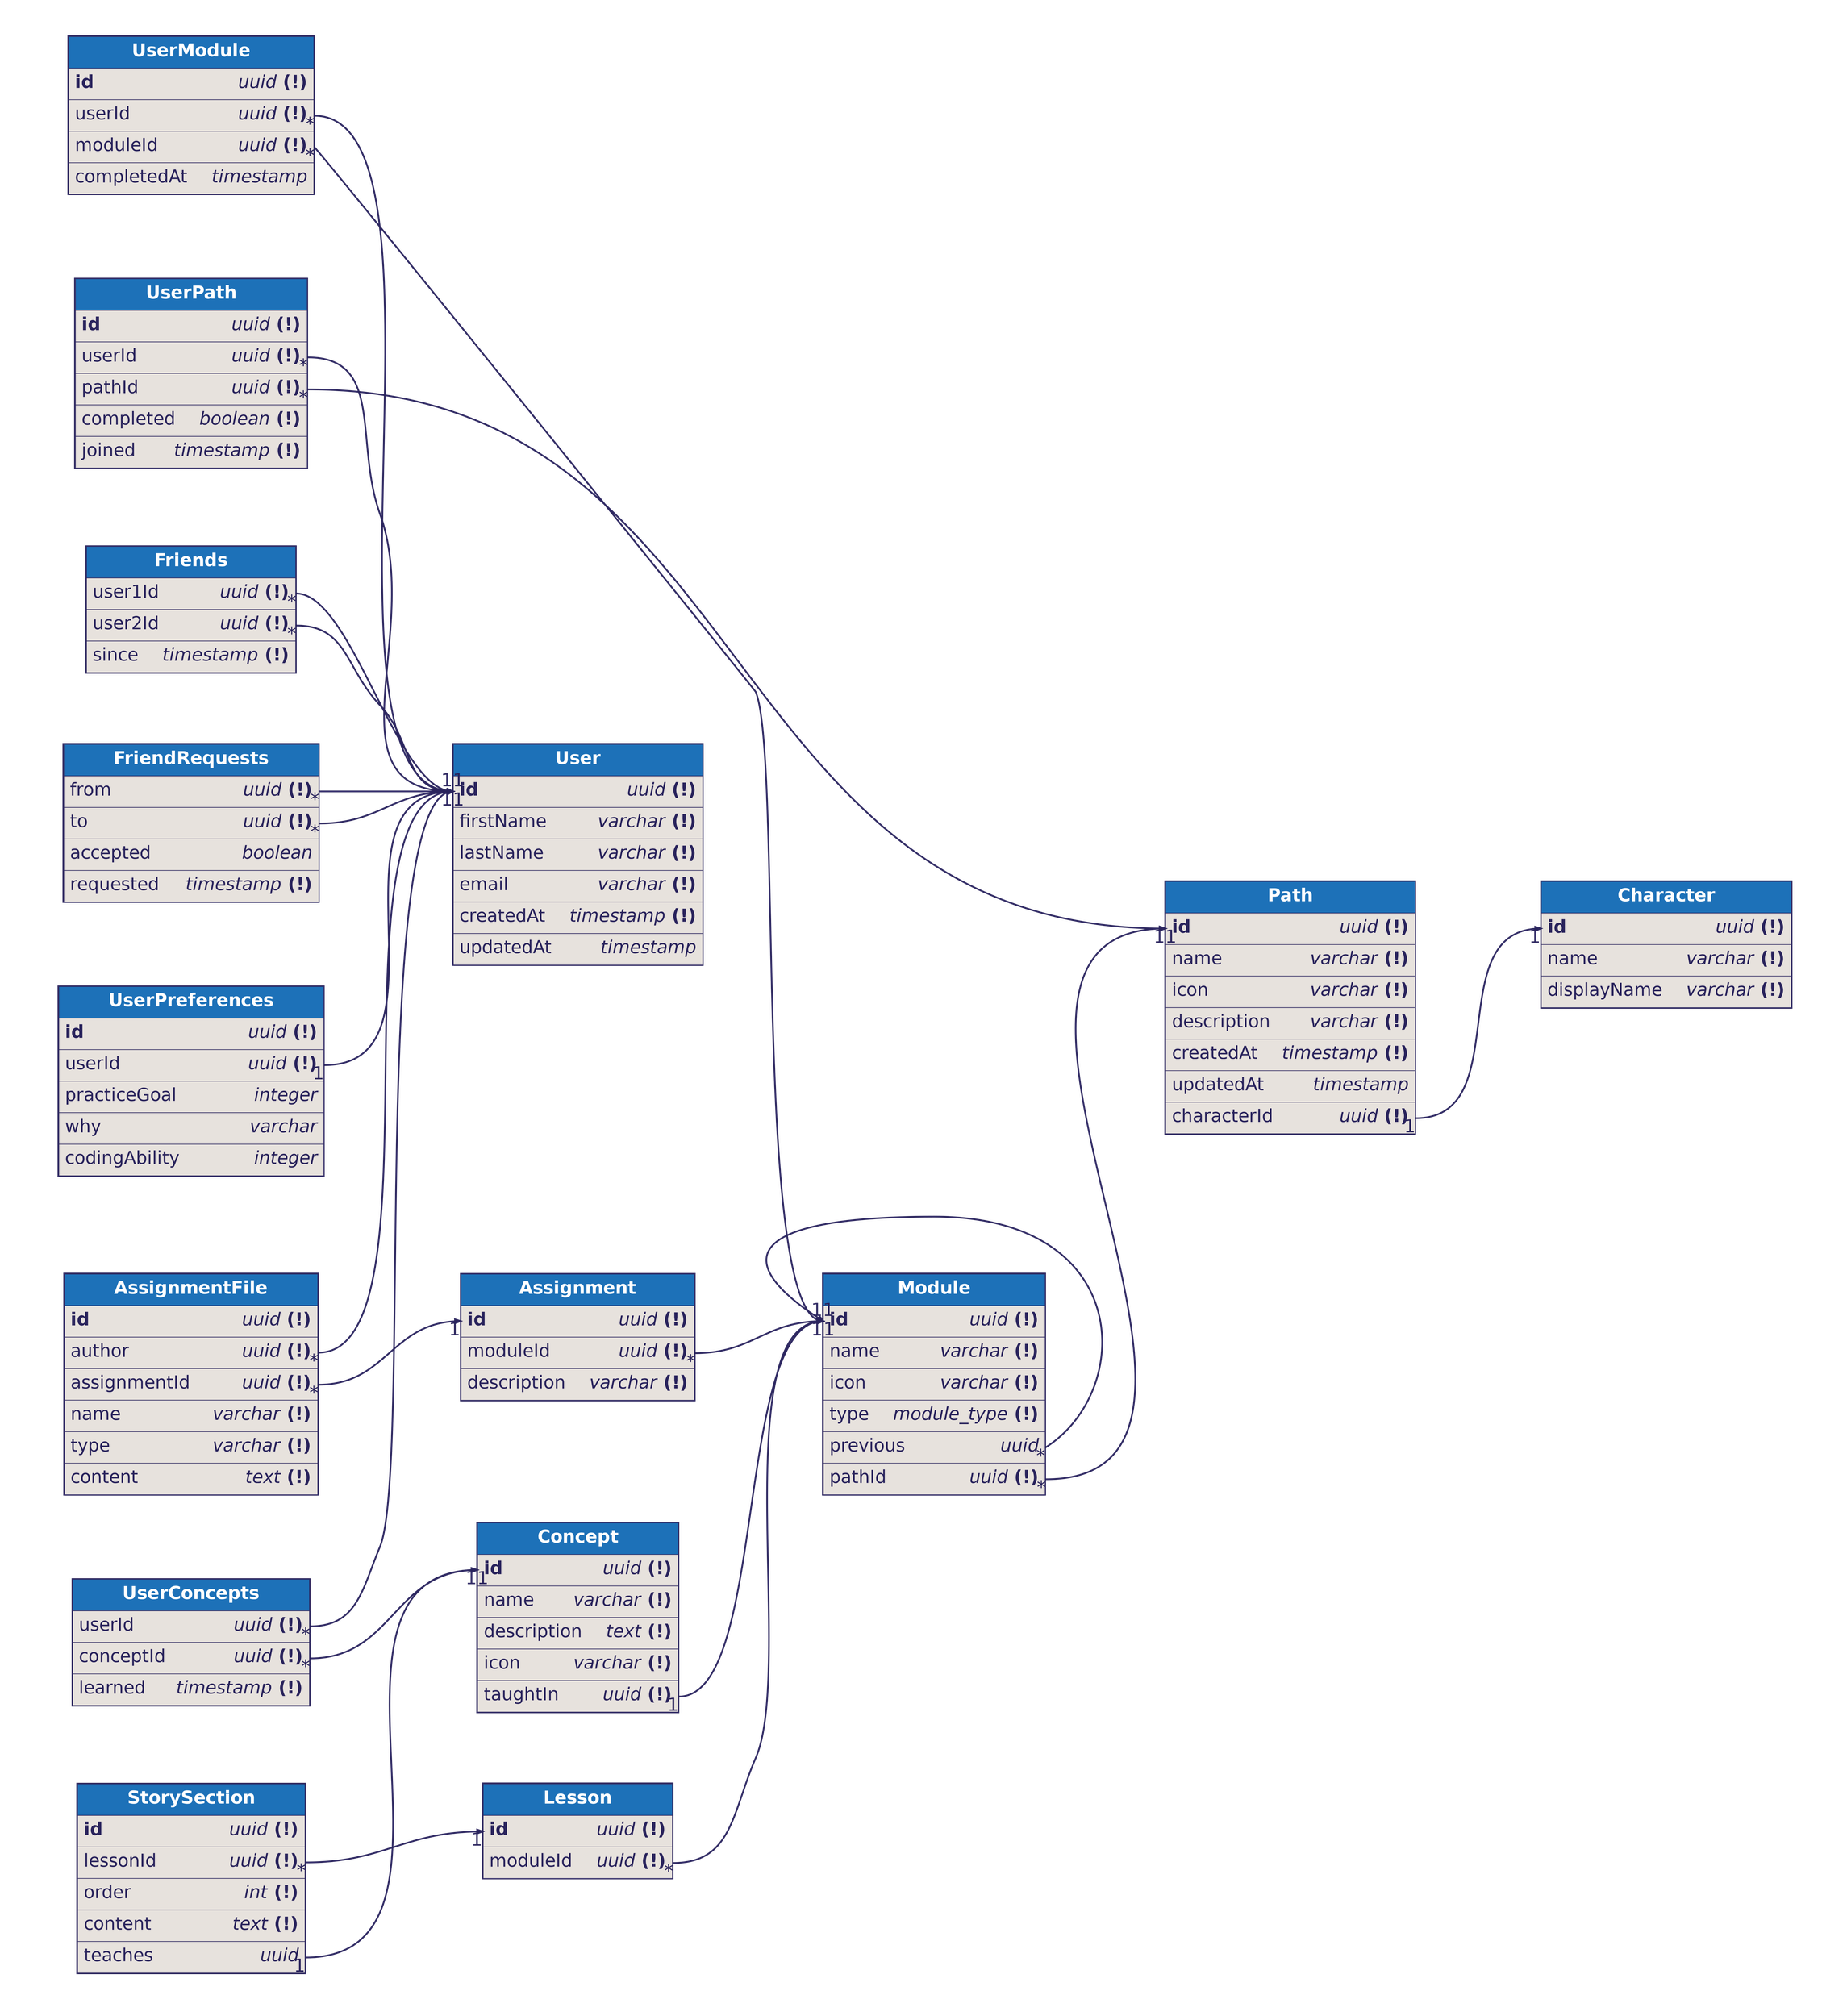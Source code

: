 digraph dbml {
      rankdir=LR;
      graph [fontname="helvetica", fontsize=32, fontcolor="#29235c", bgcolor="transparent"];
      node [penwidth=0, margin=0, fontname="helvetica", fontsize=32, fontcolor="#29235c"];
      edge [fontname="helvetica", fontsize=32, fontcolor="#29235c", color="#29235c"];

      
      
      "User" [id=User;label=<<TABLE BORDER="2" COLOR="#29235c" CELLBORDER="1" CELLSPACING="0" CELLPADDING="10" >
      <TR><TD PORT="f0" WIDTH="150" BGCOLOR="#1d71b8"><font color="#ffffff"><B>       User       </B></font></TD></TR>
<TR><TD ALIGN="left" PORT="f1" BGCOLOR="#e7e2dd">
      <TABLE CELLPADDING="0" CELLSPACING="0" BORDER="0">
        <TR>
          <TD ALIGN="LEFT"><b>id</b><FONT>    </FONT></TD>
          <TD ALIGN="RIGHT"><font><i>uuid</i> <b>(!)</b></font></TD>
        </TR>
      </TABLE>
    </TD></TR>
<TR><TD ALIGN="left" PORT="f2" BGCOLOR="#e7e2dd">
      <TABLE CELLPADDING="0" CELLSPACING="0" BORDER="0">
        <TR>
          <TD ALIGN="LEFT">firstName<FONT>    </FONT></TD>
          <TD ALIGN="RIGHT"><font><i>varchar</i> <b>(!)</b></font></TD>
        </TR>
      </TABLE>
    </TD></TR>
<TR><TD ALIGN="left" PORT="f3" BGCOLOR="#e7e2dd">
      <TABLE CELLPADDING="0" CELLSPACING="0" BORDER="0">
        <TR>
          <TD ALIGN="LEFT">lastName<FONT>    </FONT></TD>
          <TD ALIGN="RIGHT"><font><i>varchar</i> <b>(!)</b></font></TD>
        </TR>
      </TABLE>
    </TD></TR>
<TR><TD ALIGN="left" PORT="f4" BGCOLOR="#e7e2dd">
      <TABLE CELLPADDING="0" CELLSPACING="0" BORDER="0">
        <TR>
          <TD ALIGN="LEFT">email<FONT>    </FONT></TD>
          <TD ALIGN="RIGHT"><font><i>varchar</i> <b>(!)</b></font></TD>
        </TR>
      </TABLE>
    </TD></TR>
<TR><TD ALIGN="left" PORT="f5" BGCOLOR="#e7e2dd">
      <TABLE CELLPADDING="0" CELLSPACING="0" BORDER="0">
        <TR>
          <TD ALIGN="LEFT">createdAt<FONT>    </FONT></TD>
          <TD ALIGN="RIGHT"><font><i>timestamp</i> <b>(!)</b></font></TD>
        </TR>
      </TABLE>
    </TD></TR>
<TR><TD ALIGN="left" PORT="f6" BGCOLOR="#e7e2dd">
      <TABLE CELLPADDING="0" CELLSPACING="0" BORDER="0">
        <TR>
          <TD ALIGN="LEFT">updatedAt<FONT>    </FONT></TD>
          <TD ALIGN="RIGHT"><font><i>timestamp</i></font></TD>
        </TR>
      </TABLE>
    </TD></TR>
    </TABLE>>];
"User" [id=User;label=<<TABLE BORDER="2" COLOR="#29235c" CELLBORDER="1" CELLSPACING="0" CELLPADDING="10" >
      <TR><TD PORT="f0" WIDTH="150" BGCOLOR="#1d71b8"><font color="#ffffff"><B>       User       </B></font></TD></TR>
<TR><TD ALIGN="left" PORT="f1" BGCOLOR="#e7e2dd">
      <TABLE CELLPADDING="0" CELLSPACING="0" BORDER="0">
        <TR>
          <TD ALIGN="LEFT"><b>id</b><FONT>    </FONT></TD>
          <TD ALIGN="RIGHT"><font><i>uuid</i> <b>(!)</b></font></TD>
        </TR>
      </TABLE>
    </TD></TR>
<TR><TD ALIGN="left" PORT="f2" BGCOLOR="#e7e2dd">
      <TABLE CELLPADDING="0" CELLSPACING="0" BORDER="0">
        <TR>
          <TD ALIGN="LEFT">firstName<FONT>    </FONT></TD>
          <TD ALIGN="RIGHT"><font><i>varchar</i> <b>(!)</b></font></TD>
        </TR>
      </TABLE>
    </TD></TR>
<TR><TD ALIGN="left" PORT="f3" BGCOLOR="#e7e2dd">
      <TABLE CELLPADDING="0" CELLSPACING="0" BORDER="0">
        <TR>
          <TD ALIGN="LEFT">lastName<FONT>    </FONT></TD>
          <TD ALIGN="RIGHT"><font><i>varchar</i> <b>(!)</b></font></TD>
        </TR>
      </TABLE>
    </TD></TR>
<TR><TD ALIGN="left" PORT="f4" BGCOLOR="#e7e2dd">
      <TABLE CELLPADDING="0" CELLSPACING="0" BORDER="0">
        <TR>
          <TD ALIGN="LEFT">email<FONT>    </FONT></TD>
          <TD ALIGN="RIGHT"><font><i>varchar</i> <b>(!)</b></font></TD>
        </TR>
      </TABLE>
    </TD></TR>
<TR><TD ALIGN="left" PORT="f5" BGCOLOR="#e7e2dd">
      <TABLE CELLPADDING="0" CELLSPACING="0" BORDER="0">
        <TR>
          <TD ALIGN="LEFT">createdAt<FONT>    </FONT></TD>
          <TD ALIGN="RIGHT"><font><i>timestamp</i> <b>(!)</b></font></TD>
        </TR>
      </TABLE>
    </TD></TR>
<TR><TD ALIGN="left" PORT="f6" BGCOLOR="#e7e2dd">
      <TABLE CELLPADDING="0" CELLSPACING="0" BORDER="0">
        <TR>
          <TD ALIGN="LEFT">updatedAt<FONT>    </FONT></TD>
          <TD ALIGN="RIGHT"><font><i>timestamp</i></font></TD>
        </TR>
      </TABLE>
    </TD></TR>
    </TABLE>>];
"UserPreferences" [id=UserPreferences;label=<<TABLE BORDER="2" COLOR="#29235c" CELLBORDER="1" CELLSPACING="0" CELLPADDING="10" >
      <TR><TD PORT="f0" WIDTH="150" BGCOLOR="#1d71b8"><font color="#ffffff"><B>       UserPreferences       </B></font></TD></TR>
<TR><TD ALIGN="left" PORT="f1" BGCOLOR="#e7e2dd">
      <TABLE CELLPADDING="0" CELLSPACING="0" BORDER="0">
        <TR>
          <TD ALIGN="LEFT"><b>id</b><FONT>    </FONT></TD>
          <TD ALIGN="RIGHT"><font><i>uuid</i> <b>(!)</b></font></TD>
        </TR>
      </TABLE>
    </TD></TR>
<TR><TD ALIGN="left" PORT="f2" BGCOLOR="#e7e2dd">
      <TABLE CELLPADDING="0" CELLSPACING="0" BORDER="0">
        <TR>
          <TD ALIGN="LEFT">userId<FONT>    </FONT></TD>
          <TD ALIGN="RIGHT"><font><i>uuid</i> <b>(!)</b></font></TD>
        </TR>
      </TABLE>
    </TD></TR>
<TR><TD ALIGN="left" PORT="f3" BGCOLOR="#e7e2dd">
      <TABLE CELLPADDING="0" CELLSPACING="0" BORDER="0">
        <TR>
          <TD ALIGN="LEFT">practiceGoal<FONT>    </FONT></TD>
          <TD ALIGN="RIGHT"><font><i>integer</i></font></TD>
        </TR>
      </TABLE>
    </TD></TR>
<TR><TD ALIGN="left" PORT="f4" BGCOLOR="#e7e2dd">
      <TABLE CELLPADDING="0" CELLSPACING="0" BORDER="0">
        <TR>
          <TD ALIGN="LEFT">why<FONT>    </FONT></TD>
          <TD ALIGN="RIGHT"><font><i>varchar</i></font></TD>
        </TR>
      </TABLE>
    </TD></TR>
<TR><TD ALIGN="left" PORT="f5" BGCOLOR="#e7e2dd">
      <TABLE CELLPADDING="0" CELLSPACING="0" BORDER="0">
        <TR>
          <TD ALIGN="LEFT">codingAbility<FONT>    </FONT></TD>
          <TD ALIGN="RIGHT"><font><i>integer</i></font></TD>
        </TR>
      </TABLE>
    </TD></TR>
    </TABLE>>];
"Path" [id=Path;label=<<TABLE BORDER="2" COLOR="#29235c" CELLBORDER="1" CELLSPACING="0" CELLPADDING="10" >
      <TR><TD PORT="f0" WIDTH="150" BGCOLOR="#1d71b8"><font color="#ffffff"><B>       Path       </B></font></TD></TR>
<TR><TD ALIGN="left" PORT="f1" BGCOLOR="#e7e2dd">
      <TABLE CELLPADDING="0" CELLSPACING="0" BORDER="0">
        <TR>
          <TD ALIGN="LEFT"><b>id</b><FONT>    </FONT></TD>
          <TD ALIGN="RIGHT"><font><i>uuid</i> <b>(!)</b></font></TD>
        </TR>
      </TABLE>
    </TD></TR>
<TR><TD ALIGN="left" PORT="f2" BGCOLOR="#e7e2dd">
      <TABLE CELLPADDING="0" CELLSPACING="0" BORDER="0">
        <TR>
          <TD ALIGN="LEFT">name<FONT>    </FONT></TD>
          <TD ALIGN="RIGHT"><font><i>varchar</i> <b>(!)</b></font></TD>
        </TR>
      </TABLE>
    </TD></TR>
<TR><TD ALIGN="left" PORT="f3" BGCOLOR="#e7e2dd">
      <TABLE CELLPADDING="0" CELLSPACING="0" BORDER="0">
        <TR>
          <TD ALIGN="LEFT">icon<FONT>    </FONT></TD>
          <TD ALIGN="RIGHT"><font><i>varchar</i> <b>(!)</b></font></TD>
        </TR>
      </TABLE>
    </TD></TR>
<TR><TD ALIGN="left" PORT="f4" BGCOLOR="#e7e2dd">
      <TABLE CELLPADDING="0" CELLSPACING="0" BORDER="0">
        <TR>
          <TD ALIGN="LEFT">description<FONT>    </FONT></TD>
          <TD ALIGN="RIGHT"><font><i>varchar</i> <b>(!)</b></font></TD>
        </TR>
      </TABLE>
    </TD></TR>
<TR><TD ALIGN="left" PORT="f5" BGCOLOR="#e7e2dd">
      <TABLE CELLPADDING="0" CELLSPACING="0" BORDER="0">
        <TR>
          <TD ALIGN="LEFT">createdAt<FONT>    </FONT></TD>
          <TD ALIGN="RIGHT"><font><i>timestamp</i> <b>(!)</b></font></TD>
        </TR>
      </TABLE>
    </TD></TR>
<TR><TD ALIGN="left" PORT="f6" BGCOLOR="#e7e2dd">
      <TABLE CELLPADDING="0" CELLSPACING="0" BORDER="0">
        <TR>
          <TD ALIGN="LEFT">updatedAt<FONT>    </FONT></TD>
          <TD ALIGN="RIGHT"><font><i>timestamp</i></font></TD>
        </TR>
      </TABLE>
    </TD></TR>
<TR><TD ALIGN="left" PORT="f7" BGCOLOR="#e7e2dd">
      <TABLE CELLPADDING="0" CELLSPACING="0" BORDER="0">
        <TR>
          <TD ALIGN="LEFT">characterId<FONT>    </FONT></TD>
          <TD ALIGN="RIGHT"><font><i>uuid</i> <b>(!)</b></font></TD>
        </TR>
      </TABLE>
    </TD></TR>
    </TABLE>>];
"UserPath" [id=UserPath;label=<<TABLE BORDER="2" COLOR="#29235c" CELLBORDER="1" CELLSPACING="0" CELLPADDING="10" >
      <TR><TD PORT="f0" WIDTH="150" BGCOLOR="#1d71b8"><font color="#ffffff"><B>       UserPath       </B></font></TD></TR>
<TR><TD ALIGN="left" PORT="f1" BGCOLOR="#e7e2dd">
      <TABLE CELLPADDING="0" CELLSPACING="0" BORDER="0">
        <TR>
          <TD ALIGN="LEFT"><b>id</b><FONT>    </FONT></TD>
          <TD ALIGN="RIGHT"><font><i>uuid</i> <b>(!)</b></font></TD>
        </TR>
      </TABLE>
    </TD></TR>
<TR><TD ALIGN="left" PORT="f2" BGCOLOR="#e7e2dd">
      <TABLE CELLPADDING="0" CELLSPACING="0" BORDER="0">
        <TR>
          <TD ALIGN="LEFT">userId<FONT>    </FONT></TD>
          <TD ALIGN="RIGHT"><font><i>uuid</i> <b>(!)</b></font></TD>
        </TR>
      </TABLE>
    </TD></TR>
<TR><TD ALIGN="left" PORT="f3" BGCOLOR="#e7e2dd">
      <TABLE CELLPADDING="0" CELLSPACING="0" BORDER="0">
        <TR>
          <TD ALIGN="LEFT">pathId<FONT>    </FONT></TD>
          <TD ALIGN="RIGHT"><font><i>uuid</i> <b>(!)</b></font></TD>
        </TR>
      </TABLE>
    </TD></TR>
<TR><TD ALIGN="left" PORT="f4" BGCOLOR="#e7e2dd">
      <TABLE CELLPADDING="0" CELLSPACING="0" BORDER="0">
        <TR>
          <TD ALIGN="LEFT">completed<FONT>    </FONT></TD>
          <TD ALIGN="RIGHT"><font><i>boolean</i> <b>(!)</b></font></TD>
        </TR>
      </TABLE>
    </TD></TR>
<TR><TD ALIGN="left" PORT="f5" BGCOLOR="#e7e2dd">
      <TABLE CELLPADDING="0" CELLSPACING="0" BORDER="0">
        <TR>
          <TD ALIGN="LEFT">joined<FONT>    </FONT></TD>
          <TD ALIGN="RIGHT"><font><i>timestamp</i> <b>(!)</b></font></TD>
        </TR>
      </TABLE>
    </TD></TR>
    </TABLE>>];
"Concept" [id=Concept;label=<<TABLE BORDER="2" COLOR="#29235c" CELLBORDER="1" CELLSPACING="0" CELLPADDING="10" >
      <TR><TD PORT="f0" WIDTH="150" BGCOLOR="#1d71b8"><font color="#ffffff"><B>       Concept       </B></font></TD></TR>
<TR><TD ALIGN="left" PORT="f1" BGCOLOR="#e7e2dd">
      <TABLE CELLPADDING="0" CELLSPACING="0" BORDER="0">
        <TR>
          <TD ALIGN="LEFT"><b>id</b><FONT>    </FONT></TD>
          <TD ALIGN="RIGHT"><font><i>uuid</i> <b>(!)</b></font></TD>
        </TR>
      </TABLE>
    </TD></TR>
<TR><TD ALIGN="left" PORT="f2" BGCOLOR="#e7e2dd">
      <TABLE CELLPADDING="0" CELLSPACING="0" BORDER="0">
        <TR>
          <TD ALIGN="LEFT">name<FONT>    </FONT></TD>
          <TD ALIGN="RIGHT"><font><i>varchar</i> <b>(!)</b></font></TD>
        </TR>
      </TABLE>
    </TD></TR>
<TR><TD ALIGN="left" PORT="f3" BGCOLOR="#e7e2dd">
      <TABLE CELLPADDING="0" CELLSPACING="0" BORDER="0">
        <TR>
          <TD ALIGN="LEFT">description<FONT>    </FONT></TD>
          <TD ALIGN="RIGHT"><font><i>text</i> <b>(!)</b></font></TD>
        </TR>
      </TABLE>
    </TD></TR>
<TR><TD ALIGN="left" PORT="f4" BGCOLOR="#e7e2dd">
      <TABLE CELLPADDING="0" CELLSPACING="0" BORDER="0">
        <TR>
          <TD ALIGN="LEFT">icon<FONT>    </FONT></TD>
          <TD ALIGN="RIGHT"><font><i>varchar</i> <b>(!)</b></font></TD>
        </TR>
      </TABLE>
    </TD></TR>
<TR><TD ALIGN="left" PORT="f5" BGCOLOR="#e7e2dd">
      <TABLE CELLPADDING="0" CELLSPACING="0" BORDER="0">
        <TR>
          <TD ALIGN="LEFT">taughtIn<FONT>    </FONT></TD>
          <TD ALIGN="RIGHT"><font><i>uuid</i> <b>(!)</b></font></TD>
        </TR>
      </TABLE>
    </TD></TR>
    </TABLE>>];
"UserConcepts" [id=UserConcepts;label=<<TABLE BORDER="2" COLOR="#29235c" CELLBORDER="1" CELLSPACING="0" CELLPADDING="10" >
      <TR><TD PORT="f0" WIDTH="150" BGCOLOR="#1d71b8"><font color="#ffffff"><B>       UserConcepts       </B></font></TD></TR>
<TR><TD ALIGN="left" PORT="f1" BGCOLOR="#e7e2dd">
      <TABLE CELLPADDING="0" CELLSPACING="0" BORDER="0">
        <TR>
          <TD ALIGN="LEFT">userId<FONT>    </FONT></TD>
          <TD ALIGN="RIGHT"><font><i>uuid</i> <b>(!)</b></font></TD>
        </TR>
      </TABLE>
    </TD></TR>
<TR><TD ALIGN="left" PORT="f2" BGCOLOR="#e7e2dd">
      <TABLE CELLPADDING="0" CELLSPACING="0" BORDER="0">
        <TR>
          <TD ALIGN="LEFT">conceptId<FONT>    </FONT></TD>
          <TD ALIGN="RIGHT"><font><i>uuid</i> <b>(!)</b></font></TD>
        </TR>
      </TABLE>
    </TD></TR>
<TR><TD ALIGN="left" PORT="f3" BGCOLOR="#e7e2dd">
      <TABLE CELLPADDING="0" CELLSPACING="0" BORDER="0">
        <TR>
          <TD ALIGN="LEFT">learned<FONT>    </FONT></TD>
          <TD ALIGN="RIGHT"><font><i>timestamp</i> <b>(!)</b></font></TD>
        </TR>
      </TABLE>
    </TD></TR>
    </TABLE>>];
"Module" [id=Module;label=<<TABLE BORDER="2" COLOR="#29235c" CELLBORDER="1" CELLSPACING="0" CELLPADDING="10" >
      <TR><TD PORT="f0" WIDTH="150" BGCOLOR="#1d71b8"><font color="#ffffff"><B>       Module       </B></font></TD></TR>
<TR><TD ALIGN="left" PORT="f1" BGCOLOR="#e7e2dd">
      <TABLE CELLPADDING="0" CELLSPACING="0" BORDER="0">
        <TR>
          <TD ALIGN="LEFT"><b>id</b><FONT>    </FONT></TD>
          <TD ALIGN="RIGHT"><font><i>uuid</i> <b>(!)</b></font></TD>
        </TR>
      </TABLE>
    </TD></TR>
<TR><TD ALIGN="left" PORT="f2" BGCOLOR="#e7e2dd">
      <TABLE CELLPADDING="0" CELLSPACING="0" BORDER="0">
        <TR>
          <TD ALIGN="LEFT">name<FONT>    </FONT></TD>
          <TD ALIGN="RIGHT"><font><i>varchar</i> <b>(!)</b></font></TD>
        </TR>
      </TABLE>
    </TD></TR>
<TR><TD ALIGN="left" PORT="f3" BGCOLOR="#e7e2dd">
      <TABLE CELLPADDING="0" CELLSPACING="0" BORDER="0">
        <TR>
          <TD ALIGN="LEFT">icon<FONT>    </FONT></TD>
          <TD ALIGN="RIGHT"><font><i>varchar</i> <b>(!)</b></font></TD>
        </TR>
      </TABLE>
    </TD></TR>
<TR><TD ALIGN="left" PORT="f4" BGCOLOR="#e7e2dd">
      <TABLE CELLPADDING="0" CELLSPACING="0" BORDER="0">
        <TR>
          <TD ALIGN="LEFT">type<FONT>    </FONT></TD>
          <TD ALIGN="RIGHT"><font><i>module_type</i> <b>(!)</b></font></TD>
        </TR>
      </TABLE>
    </TD></TR>
<TR><TD ALIGN="left" PORT="f5" BGCOLOR="#e7e2dd">
      <TABLE CELLPADDING="0" CELLSPACING="0" BORDER="0">
        <TR>
          <TD ALIGN="LEFT">previous<FONT>    </FONT></TD>
          <TD ALIGN="RIGHT"><font><i>uuid</i></font></TD>
        </TR>
      </TABLE>
    </TD></TR>
<TR><TD ALIGN="left" PORT="f6" BGCOLOR="#e7e2dd">
      <TABLE CELLPADDING="0" CELLSPACING="0" BORDER="0">
        <TR>
          <TD ALIGN="LEFT">pathId<FONT>    </FONT></TD>
          <TD ALIGN="RIGHT"><font><i>uuid</i> <b>(!)</b></font></TD>
        </TR>
      </TABLE>
    </TD></TR>
    </TABLE>>];
"Module" [id=Module;label=<<TABLE BORDER="2" COLOR="#29235c" CELLBORDER="1" CELLSPACING="0" CELLPADDING="10" >
      <TR><TD PORT="f0" WIDTH="150" BGCOLOR="#1d71b8"><font color="#ffffff"><B>       Module       </B></font></TD></TR>
<TR><TD ALIGN="left" PORT="f1" BGCOLOR="#e7e2dd">
      <TABLE CELLPADDING="0" CELLSPACING="0" BORDER="0">
        <TR>
          <TD ALIGN="LEFT"><b>id</b><FONT>    </FONT></TD>
          <TD ALIGN="RIGHT"><font><i>uuid</i> <b>(!)</b></font></TD>
        </TR>
      </TABLE>
    </TD></TR>
<TR><TD ALIGN="left" PORT="f2" BGCOLOR="#e7e2dd">
      <TABLE CELLPADDING="0" CELLSPACING="0" BORDER="0">
        <TR>
          <TD ALIGN="LEFT">name<FONT>    </FONT></TD>
          <TD ALIGN="RIGHT"><font><i>varchar</i> <b>(!)</b></font></TD>
        </TR>
      </TABLE>
    </TD></TR>
<TR><TD ALIGN="left" PORT="f3" BGCOLOR="#e7e2dd">
      <TABLE CELLPADDING="0" CELLSPACING="0" BORDER="0">
        <TR>
          <TD ALIGN="LEFT">icon<FONT>    </FONT></TD>
          <TD ALIGN="RIGHT"><font><i>varchar</i> <b>(!)</b></font></TD>
        </TR>
      </TABLE>
    </TD></TR>
<TR><TD ALIGN="left" PORT="f4" BGCOLOR="#e7e2dd">
      <TABLE CELLPADDING="0" CELLSPACING="0" BORDER="0">
        <TR>
          <TD ALIGN="LEFT">type<FONT>    </FONT></TD>
          <TD ALIGN="RIGHT"><font><i>module_type</i> <b>(!)</b></font></TD>
        </TR>
      </TABLE>
    </TD></TR>
<TR><TD ALIGN="left" PORT="f5" BGCOLOR="#e7e2dd">
      <TABLE CELLPADDING="0" CELLSPACING="0" BORDER="0">
        <TR>
          <TD ALIGN="LEFT">previous<FONT>    </FONT></TD>
          <TD ALIGN="RIGHT"><font><i>uuid</i></font></TD>
        </TR>
      </TABLE>
    </TD></TR>
<TR><TD ALIGN="left" PORT="f6" BGCOLOR="#e7e2dd">
      <TABLE CELLPADDING="0" CELLSPACING="0" BORDER="0">
        <TR>
          <TD ALIGN="LEFT">pathId<FONT>    </FONT></TD>
          <TD ALIGN="RIGHT"><font><i>uuid</i> <b>(!)</b></font></TD>
        </TR>
      </TABLE>
    </TD></TR>
    </TABLE>>];
"UserModule" [id=UserModule;label=<<TABLE BORDER="2" COLOR="#29235c" CELLBORDER="1" CELLSPACING="0" CELLPADDING="10" >
      <TR><TD PORT="f0" WIDTH="150" BGCOLOR="#1d71b8"><font color="#ffffff"><B>       UserModule       </B></font></TD></TR>
<TR><TD ALIGN="left" PORT="f1" BGCOLOR="#e7e2dd">
      <TABLE CELLPADDING="0" CELLSPACING="0" BORDER="0">
        <TR>
          <TD ALIGN="LEFT"><b>id</b><FONT>    </FONT></TD>
          <TD ALIGN="RIGHT"><font><i>uuid</i> <b>(!)</b></font></TD>
        </TR>
      </TABLE>
    </TD></TR>
<TR><TD ALIGN="left" PORT="f2" BGCOLOR="#e7e2dd">
      <TABLE CELLPADDING="0" CELLSPACING="0" BORDER="0">
        <TR>
          <TD ALIGN="LEFT">userId<FONT>    </FONT></TD>
          <TD ALIGN="RIGHT"><font><i>uuid</i> <b>(!)</b></font></TD>
        </TR>
      </TABLE>
    </TD></TR>
<TR><TD ALIGN="left" PORT="f3" BGCOLOR="#e7e2dd">
      <TABLE CELLPADDING="0" CELLSPACING="0" BORDER="0">
        <TR>
          <TD ALIGN="LEFT">moduleId<FONT>    </FONT></TD>
          <TD ALIGN="RIGHT"><font><i>uuid</i> <b>(!)</b></font></TD>
        </TR>
      </TABLE>
    </TD></TR>
<TR><TD ALIGN="left" PORT="f4" BGCOLOR="#e7e2dd">
      <TABLE CELLPADDING="0" CELLSPACING="0" BORDER="0">
        <TR>
          <TD ALIGN="LEFT">completedAt<FONT>    </FONT></TD>
          <TD ALIGN="RIGHT"><font><i>timestamp</i></font></TD>
        </TR>
      </TABLE>
    </TD></TR>
    </TABLE>>];
"Assignment" [id=Assignment;label=<<TABLE BORDER="2" COLOR="#29235c" CELLBORDER="1" CELLSPACING="0" CELLPADDING="10" >
      <TR><TD PORT="f0" WIDTH="150" BGCOLOR="#1d71b8"><font color="#ffffff"><B>       Assignment       </B></font></TD></TR>
<TR><TD ALIGN="left" PORT="f1" BGCOLOR="#e7e2dd">
      <TABLE CELLPADDING="0" CELLSPACING="0" BORDER="0">
        <TR>
          <TD ALIGN="LEFT"><b>id</b><FONT>    </FONT></TD>
          <TD ALIGN="RIGHT"><font><i>uuid</i> <b>(!)</b></font></TD>
        </TR>
      </TABLE>
    </TD></TR>
<TR><TD ALIGN="left" PORT="f2" BGCOLOR="#e7e2dd">
      <TABLE CELLPADDING="0" CELLSPACING="0" BORDER="0">
        <TR>
          <TD ALIGN="LEFT">moduleId<FONT>    </FONT></TD>
          <TD ALIGN="RIGHT"><font><i>uuid</i> <b>(!)</b></font></TD>
        </TR>
      </TABLE>
    </TD></TR>
<TR><TD ALIGN="left" PORT="f3" BGCOLOR="#e7e2dd">
      <TABLE CELLPADDING="0" CELLSPACING="0" BORDER="0">
        <TR>
          <TD ALIGN="LEFT">description<FONT>    </FONT></TD>
          <TD ALIGN="RIGHT"><font><i>varchar</i> <b>(!)</b></font></TD>
        </TR>
      </TABLE>
    </TD></TR>
    </TABLE>>];
"AssignmentFile" [id=AssignmentFile;label=<<TABLE BORDER="2" COLOR="#29235c" CELLBORDER="1" CELLSPACING="0" CELLPADDING="10" >
      <TR><TD PORT="f0" WIDTH="150" BGCOLOR="#1d71b8"><font color="#ffffff"><B>       AssignmentFile       </B></font></TD></TR>
<TR><TD ALIGN="left" PORT="f1" BGCOLOR="#e7e2dd">
      <TABLE CELLPADDING="0" CELLSPACING="0" BORDER="0">
        <TR>
          <TD ALIGN="LEFT"><b>id</b><FONT>    </FONT></TD>
          <TD ALIGN="RIGHT"><font><i>uuid</i> <b>(!)</b></font></TD>
        </TR>
      </TABLE>
    </TD></TR>
<TR><TD ALIGN="left" PORT="f2" BGCOLOR="#e7e2dd">
      <TABLE CELLPADDING="0" CELLSPACING="0" BORDER="0">
        <TR>
          <TD ALIGN="LEFT">author<FONT>    </FONT></TD>
          <TD ALIGN="RIGHT"><font><i>uuid</i> <b>(!)</b></font></TD>
        </TR>
      </TABLE>
    </TD></TR>
<TR><TD ALIGN="left" PORT="f3" BGCOLOR="#e7e2dd">
      <TABLE CELLPADDING="0" CELLSPACING="0" BORDER="0">
        <TR>
          <TD ALIGN="LEFT">assignmentId<FONT>    </FONT></TD>
          <TD ALIGN="RIGHT"><font><i>uuid</i> <b>(!)</b></font></TD>
        </TR>
      </TABLE>
    </TD></TR>
<TR><TD ALIGN="left" PORT="f4" BGCOLOR="#e7e2dd">
      <TABLE CELLPADDING="0" CELLSPACING="0" BORDER="0">
        <TR>
          <TD ALIGN="LEFT">name<FONT>    </FONT></TD>
          <TD ALIGN="RIGHT"><font><i>varchar</i> <b>(!)</b></font></TD>
        </TR>
      </TABLE>
    </TD></TR>
<TR><TD ALIGN="left" PORT="f5" BGCOLOR="#e7e2dd">
      <TABLE CELLPADDING="0" CELLSPACING="0" BORDER="0">
        <TR>
          <TD ALIGN="LEFT">type<FONT>    </FONT></TD>
          <TD ALIGN="RIGHT"><font><i>varchar</i> <b>(!)</b></font></TD>
        </TR>
      </TABLE>
    </TD></TR>
<TR><TD ALIGN="left" PORT="f6" BGCOLOR="#e7e2dd">
      <TABLE CELLPADDING="0" CELLSPACING="0" BORDER="0">
        <TR>
          <TD ALIGN="LEFT">content<FONT>    </FONT></TD>
          <TD ALIGN="RIGHT"><font><i>text</i> <b>(!)</b></font></TD>
        </TR>
      </TABLE>
    </TD></TR>
    </TABLE>>];
"AssignmentFile" [id=AssignmentFile;label=<<TABLE BORDER="2" COLOR="#29235c" CELLBORDER="1" CELLSPACING="0" CELLPADDING="10" >
      <TR><TD PORT="f0" WIDTH="150" BGCOLOR="#1d71b8"><font color="#ffffff"><B>       AssignmentFile       </B></font></TD></TR>
<TR><TD ALIGN="left" PORT="f1" BGCOLOR="#e7e2dd">
      <TABLE CELLPADDING="0" CELLSPACING="0" BORDER="0">
        <TR>
          <TD ALIGN="LEFT"><b>id</b><FONT>    </FONT></TD>
          <TD ALIGN="RIGHT"><font><i>uuid</i> <b>(!)</b></font></TD>
        </TR>
      </TABLE>
    </TD></TR>
<TR><TD ALIGN="left" PORT="f2" BGCOLOR="#e7e2dd">
      <TABLE CELLPADDING="0" CELLSPACING="0" BORDER="0">
        <TR>
          <TD ALIGN="LEFT">author<FONT>    </FONT></TD>
          <TD ALIGN="RIGHT"><font><i>uuid</i> <b>(!)</b></font></TD>
        </TR>
      </TABLE>
    </TD></TR>
<TR><TD ALIGN="left" PORT="f3" BGCOLOR="#e7e2dd">
      <TABLE CELLPADDING="0" CELLSPACING="0" BORDER="0">
        <TR>
          <TD ALIGN="LEFT">assignmentId<FONT>    </FONT></TD>
          <TD ALIGN="RIGHT"><font><i>uuid</i> <b>(!)</b></font></TD>
        </TR>
      </TABLE>
    </TD></TR>
<TR><TD ALIGN="left" PORT="f4" BGCOLOR="#e7e2dd">
      <TABLE CELLPADDING="0" CELLSPACING="0" BORDER="0">
        <TR>
          <TD ALIGN="LEFT">name<FONT>    </FONT></TD>
          <TD ALIGN="RIGHT"><font><i>varchar</i> <b>(!)</b></font></TD>
        </TR>
      </TABLE>
    </TD></TR>
<TR><TD ALIGN="left" PORT="f5" BGCOLOR="#e7e2dd">
      <TABLE CELLPADDING="0" CELLSPACING="0" BORDER="0">
        <TR>
          <TD ALIGN="LEFT">type<FONT>    </FONT></TD>
          <TD ALIGN="RIGHT"><font><i>varchar</i> <b>(!)</b></font></TD>
        </TR>
      </TABLE>
    </TD></TR>
<TR><TD ALIGN="left" PORT="f6" BGCOLOR="#e7e2dd">
      <TABLE CELLPADDING="0" CELLSPACING="0" BORDER="0">
        <TR>
          <TD ALIGN="LEFT">content<FONT>    </FONT></TD>
          <TD ALIGN="RIGHT"><font><i>text</i> <b>(!)</b></font></TD>
        </TR>
      </TABLE>
    </TD></TR>
    </TABLE>>];
"Lesson" [id=Lesson;label=<<TABLE BORDER="2" COLOR="#29235c" CELLBORDER="1" CELLSPACING="0" CELLPADDING="10" >
      <TR><TD PORT="f0" WIDTH="150" BGCOLOR="#1d71b8"><font color="#ffffff"><B>       Lesson       </B></font></TD></TR>
<TR><TD ALIGN="left" PORT="f1" BGCOLOR="#e7e2dd">
      <TABLE CELLPADDING="0" CELLSPACING="0" BORDER="0">
        <TR>
          <TD ALIGN="LEFT"><b>id</b><FONT>    </FONT></TD>
          <TD ALIGN="RIGHT"><font><i>uuid</i> <b>(!)</b></font></TD>
        </TR>
      </TABLE>
    </TD></TR>
<TR><TD ALIGN="left" PORT="f2" BGCOLOR="#e7e2dd">
      <TABLE CELLPADDING="0" CELLSPACING="0" BORDER="0">
        <TR>
          <TD ALIGN="LEFT">moduleId<FONT>    </FONT></TD>
          <TD ALIGN="RIGHT"><font><i>uuid</i> <b>(!)</b></font></TD>
        </TR>
      </TABLE>
    </TD></TR>
    </TABLE>>];
"Lesson" [id=Lesson;label=<<TABLE BORDER="2" COLOR="#29235c" CELLBORDER="1" CELLSPACING="0" CELLPADDING="10" >
      <TR><TD PORT="f0" WIDTH="150" BGCOLOR="#1d71b8"><font color="#ffffff"><B>       Lesson       </B></font></TD></TR>
<TR><TD ALIGN="left" PORT="f1" BGCOLOR="#e7e2dd">
      <TABLE CELLPADDING="0" CELLSPACING="0" BORDER="0">
        <TR>
          <TD ALIGN="LEFT"><b>id</b><FONT>    </FONT></TD>
          <TD ALIGN="RIGHT"><font><i>uuid</i> <b>(!)</b></font></TD>
        </TR>
      </TABLE>
    </TD></TR>
<TR><TD ALIGN="left" PORT="f2" BGCOLOR="#e7e2dd">
      <TABLE CELLPADDING="0" CELLSPACING="0" BORDER="0">
        <TR>
          <TD ALIGN="LEFT">moduleId<FONT>    </FONT></TD>
          <TD ALIGN="RIGHT"><font><i>uuid</i> <b>(!)</b></font></TD>
        </TR>
      </TABLE>
    </TD></TR>
    </TABLE>>];
"StorySection" [id=StorySection;label=<<TABLE BORDER="2" COLOR="#29235c" CELLBORDER="1" CELLSPACING="0" CELLPADDING="10" >
      <TR><TD PORT="f0" WIDTH="150" BGCOLOR="#1d71b8"><font color="#ffffff"><B>       StorySection       </B></font></TD></TR>
<TR><TD ALIGN="left" PORT="f1" BGCOLOR="#e7e2dd">
      <TABLE CELLPADDING="0" CELLSPACING="0" BORDER="0">
        <TR>
          <TD ALIGN="LEFT"><b>id</b><FONT>    </FONT></TD>
          <TD ALIGN="RIGHT"><font><i>uuid</i> <b>(!)</b></font></TD>
        </TR>
      </TABLE>
    </TD></TR>
<TR><TD ALIGN="left" PORT="f2" BGCOLOR="#e7e2dd">
      <TABLE CELLPADDING="0" CELLSPACING="0" BORDER="0">
        <TR>
          <TD ALIGN="LEFT">lessonId<FONT>    </FONT></TD>
          <TD ALIGN="RIGHT"><font><i>uuid</i> <b>(!)</b></font></TD>
        </TR>
      </TABLE>
    </TD></TR>
<TR><TD ALIGN="left" PORT="f3" BGCOLOR="#e7e2dd">
      <TABLE CELLPADDING="0" CELLSPACING="0" BORDER="0">
        <TR>
          <TD ALIGN="LEFT">order<FONT>    </FONT></TD>
          <TD ALIGN="RIGHT"><font><i>int</i> <b>(!)</b></font></TD>
        </TR>
      </TABLE>
    </TD></TR>
<TR><TD ALIGN="left" PORT="f4" BGCOLOR="#e7e2dd">
      <TABLE CELLPADDING="0" CELLSPACING="0" BORDER="0">
        <TR>
          <TD ALIGN="LEFT">content<FONT>    </FONT></TD>
          <TD ALIGN="RIGHT"><font><i>text</i> <b>(!)</b></font></TD>
        </TR>
      </TABLE>
    </TD></TR>
<TR><TD ALIGN="left" PORT="f5" BGCOLOR="#e7e2dd">
      <TABLE CELLPADDING="0" CELLSPACING="0" BORDER="0">
        <TR>
          <TD ALIGN="LEFT">teaches<FONT>    </FONT></TD>
          <TD ALIGN="RIGHT"><font><i>uuid</i></font></TD>
        </TR>
      </TABLE>
    </TD></TR>
    </TABLE>>];
"StorySection" [id=StorySection;label=<<TABLE BORDER="2" COLOR="#29235c" CELLBORDER="1" CELLSPACING="0" CELLPADDING="10" >
      <TR><TD PORT="f0" WIDTH="150" BGCOLOR="#1d71b8"><font color="#ffffff"><B>       StorySection       </B></font></TD></TR>
<TR><TD ALIGN="left" PORT="f1" BGCOLOR="#e7e2dd">
      <TABLE CELLPADDING="0" CELLSPACING="0" BORDER="0">
        <TR>
          <TD ALIGN="LEFT"><b>id</b><FONT>    </FONT></TD>
          <TD ALIGN="RIGHT"><font><i>uuid</i> <b>(!)</b></font></TD>
        </TR>
      </TABLE>
    </TD></TR>
<TR><TD ALIGN="left" PORT="f2" BGCOLOR="#e7e2dd">
      <TABLE CELLPADDING="0" CELLSPACING="0" BORDER="0">
        <TR>
          <TD ALIGN="LEFT">lessonId<FONT>    </FONT></TD>
          <TD ALIGN="RIGHT"><font><i>uuid</i> <b>(!)</b></font></TD>
        </TR>
      </TABLE>
    </TD></TR>
<TR><TD ALIGN="left" PORT="f3" BGCOLOR="#e7e2dd">
      <TABLE CELLPADDING="0" CELLSPACING="0" BORDER="0">
        <TR>
          <TD ALIGN="LEFT">order<FONT>    </FONT></TD>
          <TD ALIGN="RIGHT"><font><i>int</i> <b>(!)</b></font></TD>
        </TR>
      </TABLE>
    </TD></TR>
<TR><TD ALIGN="left" PORT="f4" BGCOLOR="#e7e2dd">
      <TABLE CELLPADDING="0" CELLSPACING="0" BORDER="0">
        <TR>
          <TD ALIGN="LEFT">content<FONT>    </FONT></TD>
          <TD ALIGN="RIGHT"><font><i>text</i> <b>(!)</b></font></TD>
        </TR>
      </TABLE>
    </TD></TR>
<TR><TD ALIGN="left" PORT="f5" BGCOLOR="#e7e2dd">
      <TABLE CELLPADDING="0" CELLSPACING="0" BORDER="0">
        <TR>
          <TD ALIGN="LEFT">teaches<FONT>    </FONT></TD>
          <TD ALIGN="RIGHT"><font><i>uuid</i></font></TD>
        </TR>
      </TABLE>
    </TD></TR>
    </TABLE>>];
"Character" [id=Character;label=<<TABLE BORDER="2" COLOR="#29235c" CELLBORDER="1" CELLSPACING="0" CELLPADDING="10" >
      <TR><TD PORT="f0" WIDTH="150" BGCOLOR="#1d71b8"><font color="#ffffff"><B>       Character       </B></font></TD></TR>
<TR><TD ALIGN="left" PORT="f1" BGCOLOR="#e7e2dd">
      <TABLE CELLPADDING="0" CELLSPACING="0" BORDER="0">
        <TR>
          <TD ALIGN="LEFT"><b>id</b><FONT>    </FONT></TD>
          <TD ALIGN="RIGHT"><font><i>uuid</i> <b>(!)</b></font></TD>
        </TR>
      </TABLE>
    </TD></TR>
<TR><TD ALIGN="left" PORT="f2" BGCOLOR="#e7e2dd">
      <TABLE CELLPADDING="0" CELLSPACING="0" BORDER="0">
        <TR>
          <TD ALIGN="LEFT">name<FONT>    </FONT></TD>
          <TD ALIGN="RIGHT"><font><i>varchar</i> <b>(!)</b></font></TD>
        </TR>
      </TABLE>
    </TD></TR>
<TR><TD ALIGN="left" PORT="f3" BGCOLOR="#e7e2dd">
      <TABLE CELLPADDING="0" CELLSPACING="0" BORDER="0">
        <TR>
          <TD ALIGN="LEFT">displayName<FONT>    </FONT></TD>
          <TD ALIGN="RIGHT"><font><i>varchar</i> <b>(!)</b></font></TD>
        </TR>
      </TABLE>
    </TD></TR>
    </TABLE>>];
"Friends" [id=Friends;label=<<TABLE BORDER="2" COLOR="#29235c" CELLBORDER="1" CELLSPACING="0" CELLPADDING="10" >
      <TR><TD PORT="f0" WIDTH="150" BGCOLOR="#1d71b8"><font color="#ffffff"><B>       Friends       </B></font></TD></TR>
<TR><TD ALIGN="left" PORT="f1" BGCOLOR="#e7e2dd">
      <TABLE CELLPADDING="0" CELLSPACING="0" BORDER="0">
        <TR>
          <TD ALIGN="LEFT">user1Id<FONT>    </FONT></TD>
          <TD ALIGN="RIGHT"><font><i>uuid</i> <b>(!)</b></font></TD>
        </TR>
      </TABLE>
    </TD></TR>
<TR><TD ALIGN="left" PORT="f2" BGCOLOR="#e7e2dd">
      <TABLE CELLPADDING="0" CELLSPACING="0" BORDER="0">
        <TR>
          <TD ALIGN="LEFT">user2Id<FONT>    </FONT></TD>
          <TD ALIGN="RIGHT"><font><i>uuid</i> <b>(!)</b></font></TD>
        </TR>
      </TABLE>
    </TD></TR>
<TR><TD ALIGN="left" PORT="f3" BGCOLOR="#e7e2dd">
      <TABLE CELLPADDING="0" CELLSPACING="0" BORDER="0">
        <TR>
          <TD ALIGN="LEFT">since<FONT>    </FONT></TD>
          <TD ALIGN="RIGHT"><font><i>timestamp</i> <b>(!)</b></font></TD>
        </TR>
      </TABLE>
    </TD></TR>
    </TABLE>>];
"FriendRequests" [id=FriendRequests;label=<<TABLE BORDER="2" COLOR="#29235c" CELLBORDER="1" CELLSPACING="0" CELLPADDING="10" >
      <TR><TD PORT="f0" WIDTH="150" BGCOLOR="#1d71b8"><font color="#ffffff"><B>       FriendRequests       </B></font></TD></TR>
<TR><TD ALIGN="left" PORT="f1" BGCOLOR="#e7e2dd">
      <TABLE CELLPADDING="0" CELLSPACING="0" BORDER="0">
        <TR>
          <TD ALIGN="LEFT">from<FONT>    </FONT></TD>
          <TD ALIGN="RIGHT"><font><i>uuid</i> <b>(!)</b></font></TD>
        </TR>
      </TABLE>
    </TD></TR>
<TR><TD ALIGN="left" PORT="f2" BGCOLOR="#e7e2dd">
      <TABLE CELLPADDING="0" CELLSPACING="0" BORDER="0">
        <TR>
          <TD ALIGN="LEFT">to<FONT>    </FONT></TD>
          <TD ALIGN="RIGHT"><font><i>uuid</i> <b>(!)</b></font></TD>
        </TR>
      </TABLE>
    </TD></TR>
<TR><TD ALIGN="left" PORT="f3" BGCOLOR="#e7e2dd">
      <TABLE CELLPADDING="0" CELLSPACING="0" BORDER="0">
        <TR>
          <TD ALIGN="LEFT">accepted<FONT>    </FONT></TD>
          <TD ALIGN="RIGHT"><font><i>boolean</i></font></TD>
        </TR>
      </TABLE>
    </TD></TR>
<TR><TD ALIGN="left" PORT="f4" BGCOLOR="#e7e2dd">
      <TABLE CELLPADDING="0" CELLSPACING="0" BORDER="0">
        <TR>
          <TD ALIGN="LEFT">requested<FONT>    </FONT></TD>
          <TD ALIGN="RIGHT"><font><i>timestamp</i> <b>(!)</b></font></TD>
        </TR>
      </TABLE>
    </TD></TR>
    </TABLE>>];
    
      UserPreferences:f0 -> User:f0 [style=invis, weight=100, color=red]
    UserPreferences:f2:e -> User:f1:w [penwidth=3, color="#29235c", headlabel="1", taillabel="1", arrowhead="normal", arrowtail="none"]
Path:f0 -> Character:f0 [style=invis, weight=100, color=red]
    Path:f7:e -> Character:f1:w [penwidth=3, color="#29235c", headlabel="1", taillabel="1", arrowhead="normal", arrowtail="none"]
UserPath:f0 -> User:f0 [style=invis, weight=100, color=red]
    UserPath:f2:e -> User:f1:w [penwidth=3, color="#29235c", headlabel="1", taillabel="*", arrowhead="normal", arrowtail="none"]
UserPath:f0 -> Path:f0 [style=invis, weight=100, color=red]
    UserPath:f3:e -> Path:f1:w [penwidth=3, color="#29235c", headlabel="1", taillabel="*", arrowhead="normal", arrowtail="none"]
Concept:f0 -> Module:f0 [style=invis, weight=100, color=red]
    Concept:f5:e -> Module:f1:w [penwidth=3, color="#29235c", headlabel="1", taillabel="1", arrowhead="normal", arrowtail="none"]
UserConcepts:f0 -> User:f0 [style=invis, weight=100, color=red]
    UserConcepts:f1:e -> User:f1:w [penwidth=3, color="#29235c", headlabel="1", taillabel="*", arrowhead="normal", arrowtail="none"]
UserConcepts:f0 -> Concept:f0 [style=invis, weight=100, color=red]
    UserConcepts:f2:e -> Concept:f1:w [penwidth=3, color="#29235c", headlabel="1", taillabel="*", arrowhead="normal", arrowtail="none"]
Module:f0 -> Module:f0 [style=invis, weight=100, color=red]
    Module:f5:e -> Module:f1:w [penwidth=3, color="#29235c", headlabel="1", taillabel="*", arrowhead="normal", arrowtail="none"]
Module:f0 -> Path:f0 [style=invis, weight=100, color=red]
    Module:f6:e -> Path:f1:w [penwidth=3, color="#29235c", headlabel="1", taillabel="*", arrowhead="normal", arrowtail="none"]
UserModule:f0 -> User:f0 [style=invis, weight=100, color=red]
    UserModule:f2:e -> User:f1:w [penwidth=3, color="#29235c", headlabel="1", taillabel="*", arrowhead="normal", arrowtail="none"]
UserModule:f0 -> Module:f0 [style=invis, weight=100, color=red]
    UserModule:f3:e -> Module:f1:w [penwidth=3, color="#29235c", headlabel="1", taillabel="*", arrowhead="normal", arrowtail="none"]
Assignment:f0 -> Module:f0 [style=invis, weight=100, color=red]
    Assignment:f2:e -> Module:f1:w [penwidth=3, color="#29235c", headlabel="1", taillabel="*", arrowhead="normal", arrowtail="none"]
AssignmentFile:f0 -> User:f0 [style=invis, weight=100, color=red]
    AssignmentFile:f2:e -> User:f1:w [penwidth=3, color="#29235c", headlabel="1", taillabel="*", arrowhead="normal", arrowtail="none"]
AssignmentFile:f0 -> Assignment:f0 [style=invis, weight=100, color=red]
    AssignmentFile:f3:e -> Assignment:f1:w [penwidth=3, color="#29235c", headlabel="1", taillabel="*", arrowhead="normal", arrowtail="none"]
Lesson:f0 -> Module:f0 [style=invis, weight=100, color=red]
    Lesson:f2:e -> Module:f1:w [penwidth=3, color="#29235c", headlabel="1", taillabel="*", arrowhead="normal", arrowtail="none"]
StorySection:f0 -> Lesson:f0 [style=invis, weight=100, color=red]
    StorySection:f2:e -> Lesson:f1:w [penwidth=3, color="#29235c", headlabel="1", taillabel="*", arrowhead="normal", arrowtail="none"]
StorySection:f0 -> Concept:f0 [style=invis, weight=100, color=red]
    StorySection:f5:e -> Concept:f1:w [penwidth=3, color="#29235c", headlabel="1", taillabel="1", arrowhead="normal", arrowtail="none"]
Friends:f0 -> User:f0 [style=invis, weight=100, color=red]
    Friends:f1:e -> User:f1:w [penwidth=3, color="#29235c", headlabel="1", taillabel="*", arrowhead="normal", arrowtail="none"]
Friends:f0 -> User:f0 [style=invis, weight=100, color=red]
    Friends:f2:e -> User:f1:w [penwidth=3, color="#29235c", headlabel="1", taillabel="*", arrowhead="normal", arrowtail="none"]
FriendRequests:f0 -> User:f0 [style=invis, weight=100, color=red]
    FriendRequests:f1:e -> User:f1:w [penwidth=3, color="#29235c", headlabel="1", taillabel="*", arrowhead="normal", arrowtail="none"]
FriendRequests:f0 -> User:f0 [style=invis, weight=100, color=red]
    FriendRequests:f2:e -> User:f1:w [penwidth=3, color="#29235c", headlabel="1", taillabel="*", arrowhead="normal", arrowtail="none"]
    }